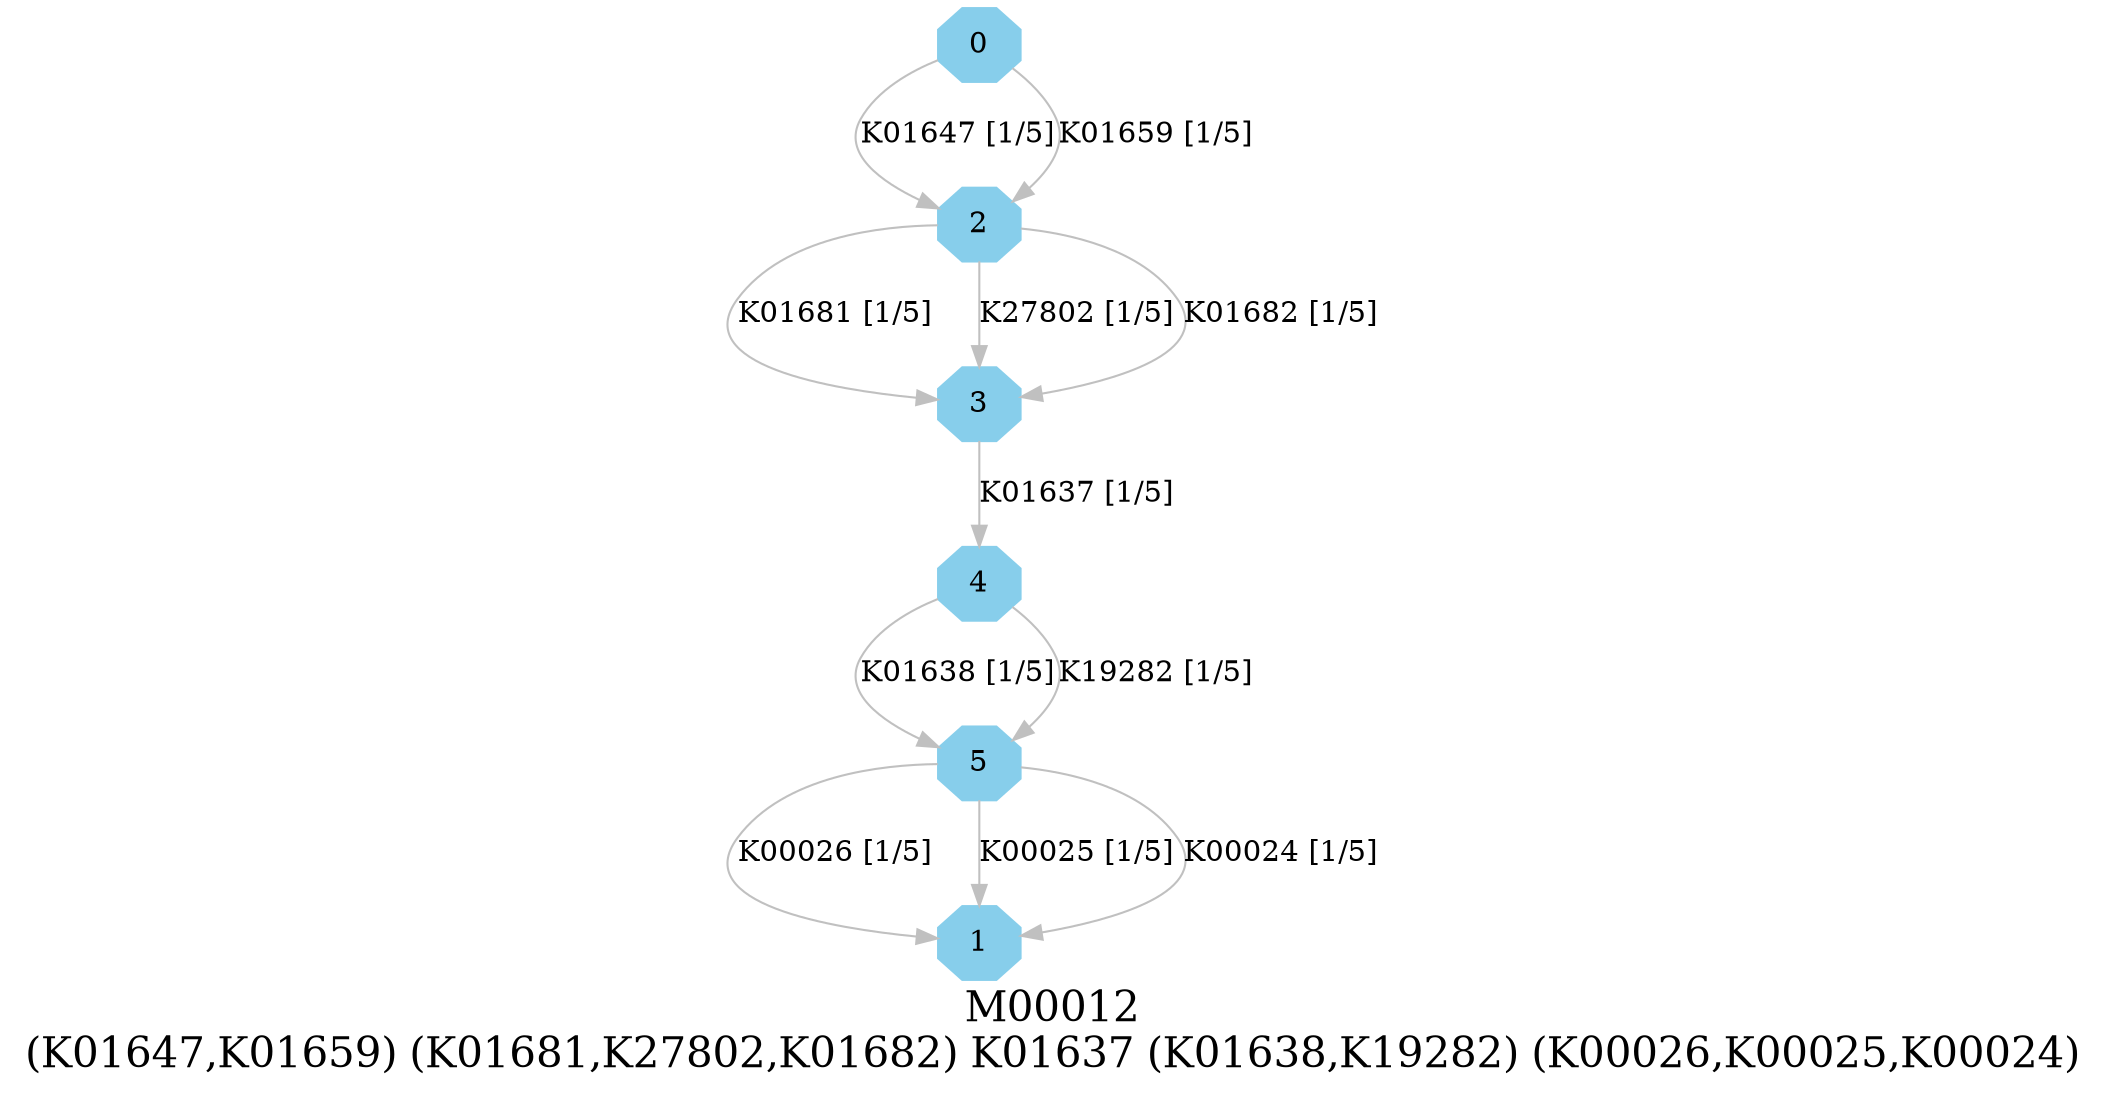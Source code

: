 digraph G {
graph [label="M00012
(K01647,K01659) (K01681,K27802,K01682) K01637 (K01638,K19282) (K00026,K00025,K00024)",fontsize=20];
node [shape=box,style=filled];
edge [len=3,color=grey];
{node [width=.3,height=.3,shape=octagon,style=filled,color=skyblue] 0 1 2 3 4 5 }
0 -> 2 [label="K01647 [1/5]"];
0 -> 2 [label="K01659 [1/5]"];
2 -> 3 [label="K01681 [1/5]"];
2 -> 3 [label="K27802 [1/5]"];
2 -> 3 [label="K01682 [1/5]"];
3 -> 4 [label="K01637 [1/5]"];
4 -> 5 [label="K01638 [1/5]"];
4 -> 5 [label="K19282 [1/5]"];
5 -> 1 [label="K00026 [1/5]"];
5 -> 1 [label="K00025 [1/5]"];
5 -> 1 [label="K00024 [1/5]"];
}